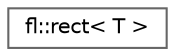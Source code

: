 digraph "Graphical Class Hierarchy"
{
 // INTERACTIVE_SVG=YES
 // LATEX_PDF_SIZE
  bgcolor="transparent";
  edge [fontname=Helvetica,fontsize=10,labelfontname=Helvetica,labelfontsize=10];
  node [fontname=Helvetica,fontsize=10,shape=box,height=0.2,width=0.4];
  rankdir="LR";
  Node0 [id="Node000000",label="fl::rect\< T \>",height=0.2,width=0.4,color="grey40", fillcolor="white", style="filled",URL="$d2/d48/structfl_1_1rect.html",tooltip=" "];
}
